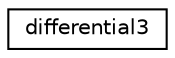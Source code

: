 digraph G
{
  edge [fontname="Helvetica",fontsize="10",labelfontname="Helvetica",labelfontsize="10"];
  node [fontname="Helvetica",fontsize="10",shape=record];
  rankdir=LR;
  Node1 [label="differential3",height=0.2,width=0.4,color="black", fillcolor="white", style="filled",URL="$d5/db7/structdifferential3.html"];
}
